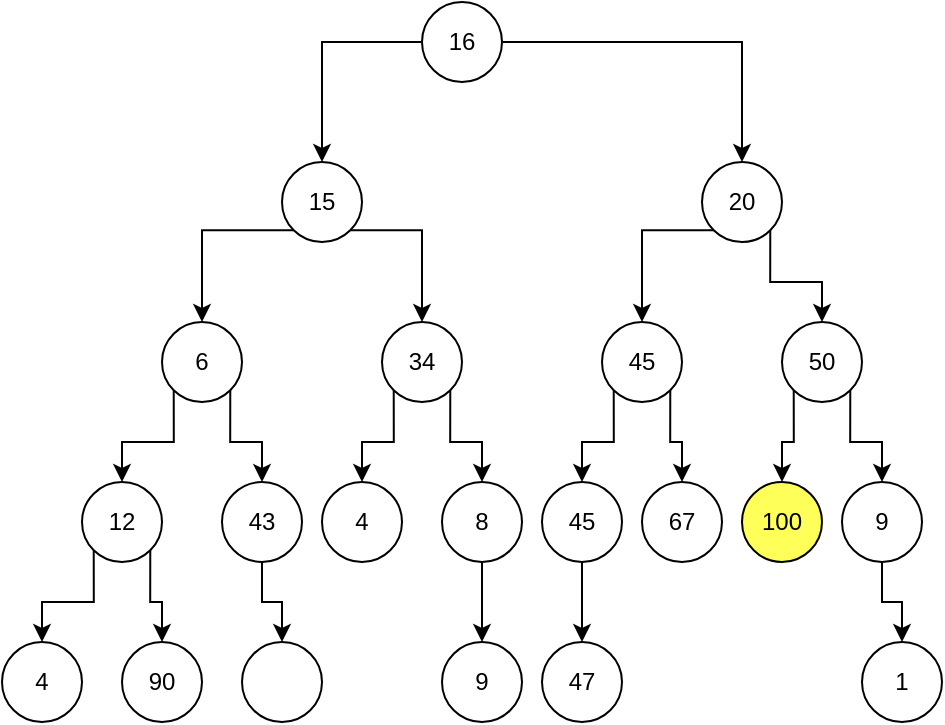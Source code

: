 <mxfile version="14.8.4" type="github">
  <diagram id="YciCKxVZb3v6-NB0ugSa" name="Page-1">
    <mxGraphModel dx="970" dy="657" grid="1" gridSize="10" guides="1" tooltips="1" connect="1" arrows="1" fold="1" page="1" pageScale="1" pageWidth="827" pageHeight="1169" math="0" shadow="0">
      <root>
        <mxCell id="0" />
        <mxCell id="1" parent="0" />
        <mxCell id="FQ3hhbGJM4jg0ycYMV95-85" style="edgeStyle=orthogonalEdgeStyle;rounded=0;orthogonalLoop=1;jettySize=auto;html=1;exitX=0;exitY=0.5;exitDx=0;exitDy=0;" parent="1" source="FQ3hhbGJM4jg0ycYMV95-64" target="FQ3hhbGJM4jg0ycYMV95-65" edge="1">
          <mxGeometry relative="1" as="geometry" />
        </mxCell>
        <mxCell id="FQ3hhbGJM4jg0ycYMV95-86" style="edgeStyle=orthogonalEdgeStyle;rounded=0;orthogonalLoop=1;jettySize=auto;html=1;exitX=1;exitY=0.5;exitDx=0;exitDy=0;" parent="1" source="FQ3hhbGJM4jg0ycYMV95-64" target="FQ3hhbGJM4jg0ycYMV95-66" edge="1">
          <mxGeometry relative="1" as="geometry" />
        </mxCell>
        <mxCell id="FQ3hhbGJM4jg0ycYMV95-64" value="16" style="ellipse;whiteSpace=wrap;html=1;aspect=fixed;" parent="1" vertex="1">
          <mxGeometry x="290" y="40" width="40" height="40" as="geometry" />
        </mxCell>
        <mxCell id="FQ3hhbGJM4jg0ycYMV95-87" style="edgeStyle=orthogonalEdgeStyle;rounded=0;orthogonalLoop=1;jettySize=auto;html=1;exitX=0;exitY=1;exitDx=0;exitDy=0;" parent="1" source="FQ3hhbGJM4jg0ycYMV95-65" target="FQ3hhbGJM4jg0ycYMV95-67" edge="1">
          <mxGeometry relative="1" as="geometry" />
        </mxCell>
        <mxCell id="FQ3hhbGJM4jg0ycYMV95-88" style="edgeStyle=orthogonalEdgeStyle;rounded=0;orthogonalLoop=1;jettySize=auto;html=1;exitX=1;exitY=1;exitDx=0;exitDy=0;" parent="1" source="FQ3hhbGJM4jg0ycYMV95-65" target="FQ3hhbGJM4jg0ycYMV95-68" edge="1">
          <mxGeometry relative="1" as="geometry" />
        </mxCell>
        <mxCell id="FQ3hhbGJM4jg0ycYMV95-65" value="15" style="ellipse;whiteSpace=wrap;html=1;aspect=fixed;" parent="1" vertex="1">
          <mxGeometry x="220" y="120" width="40" height="40" as="geometry" />
        </mxCell>
        <mxCell id="FQ3hhbGJM4jg0ycYMV95-89" style="edgeStyle=orthogonalEdgeStyle;rounded=0;orthogonalLoop=1;jettySize=auto;html=1;exitX=0;exitY=1;exitDx=0;exitDy=0;entryX=0.5;entryY=0;entryDx=0;entryDy=0;" parent="1" source="FQ3hhbGJM4jg0ycYMV95-66" target="FQ3hhbGJM4jg0ycYMV95-69" edge="1">
          <mxGeometry relative="1" as="geometry" />
        </mxCell>
        <mxCell id="FQ3hhbGJM4jg0ycYMV95-90" style="edgeStyle=orthogonalEdgeStyle;rounded=0;orthogonalLoop=1;jettySize=auto;html=1;exitX=1;exitY=1;exitDx=0;exitDy=0;" parent="1" source="FQ3hhbGJM4jg0ycYMV95-66" target="FQ3hhbGJM4jg0ycYMV95-70" edge="1">
          <mxGeometry relative="1" as="geometry" />
        </mxCell>
        <mxCell id="FQ3hhbGJM4jg0ycYMV95-66" value="20" style="ellipse;whiteSpace=wrap;html=1;aspect=fixed;" parent="1" vertex="1">
          <mxGeometry x="430" y="120" width="40" height="40" as="geometry" />
        </mxCell>
        <mxCell id="FQ3hhbGJM4jg0ycYMV95-98" style="edgeStyle=orthogonalEdgeStyle;rounded=0;orthogonalLoop=1;jettySize=auto;html=1;exitX=1;exitY=1;exitDx=0;exitDy=0;entryX=0.5;entryY=0;entryDx=0;entryDy=0;" parent="1" source="FQ3hhbGJM4jg0ycYMV95-67" target="FQ3hhbGJM4jg0ycYMV95-72" edge="1">
          <mxGeometry relative="1" as="geometry" />
        </mxCell>
        <mxCell id="FQ3hhbGJM4jg0ycYMV95-99" style="edgeStyle=orthogonalEdgeStyle;rounded=0;orthogonalLoop=1;jettySize=auto;html=1;exitX=0;exitY=1;exitDx=0;exitDy=0;" parent="1" source="FQ3hhbGJM4jg0ycYMV95-67" target="FQ3hhbGJM4jg0ycYMV95-71" edge="1">
          <mxGeometry relative="1" as="geometry" />
        </mxCell>
        <mxCell id="FQ3hhbGJM4jg0ycYMV95-67" value="6" style="ellipse;whiteSpace=wrap;html=1;aspect=fixed;" parent="1" vertex="1">
          <mxGeometry x="160" y="200" width="40" height="40" as="geometry" />
        </mxCell>
        <mxCell id="FQ3hhbGJM4jg0ycYMV95-96" style="edgeStyle=orthogonalEdgeStyle;rounded=0;orthogonalLoop=1;jettySize=auto;html=1;exitX=1;exitY=1;exitDx=0;exitDy=0;" parent="1" source="FQ3hhbGJM4jg0ycYMV95-68" target="FQ3hhbGJM4jg0ycYMV95-74" edge="1">
          <mxGeometry relative="1" as="geometry" />
        </mxCell>
        <mxCell id="FQ3hhbGJM4jg0ycYMV95-97" style="edgeStyle=orthogonalEdgeStyle;rounded=0;orthogonalLoop=1;jettySize=auto;html=1;exitX=0;exitY=1;exitDx=0;exitDy=0;" parent="1" source="FQ3hhbGJM4jg0ycYMV95-68" target="FQ3hhbGJM4jg0ycYMV95-73" edge="1">
          <mxGeometry relative="1" as="geometry" />
        </mxCell>
        <mxCell id="FQ3hhbGJM4jg0ycYMV95-68" value="34" style="ellipse;whiteSpace=wrap;html=1;aspect=fixed;" parent="1" vertex="1">
          <mxGeometry x="270" y="200" width="40" height="40" as="geometry" />
        </mxCell>
        <mxCell id="FQ3hhbGJM4jg0ycYMV95-91" style="edgeStyle=orthogonalEdgeStyle;rounded=0;orthogonalLoop=1;jettySize=auto;html=1;exitX=0;exitY=1;exitDx=0;exitDy=0;" parent="1" source="FQ3hhbGJM4jg0ycYMV95-69" target="FQ3hhbGJM4jg0ycYMV95-75" edge="1">
          <mxGeometry relative="1" as="geometry" />
        </mxCell>
        <mxCell id="FQ3hhbGJM4jg0ycYMV95-94" style="edgeStyle=orthogonalEdgeStyle;rounded=0;orthogonalLoop=1;jettySize=auto;html=1;exitX=1;exitY=1;exitDx=0;exitDy=0;" parent="1" source="FQ3hhbGJM4jg0ycYMV95-69" target="FQ3hhbGJM4jg0ycYMV95-77" edge="1">
          <mxGeometry relative="1" as="geometry" />
        </mxCell>
        <mxCell id="FQ3hhbGJM4jg0ycYMV95-69" value="45" style="ellipse;whiteSpace=wrap;html=1;aspect=fixed;" parent="1" vertex="1">
          <mxGeometry x="380" y="200" width="40" height="40" as="geometry" />
        </mxCell>
        <mxCell id="FQ3hhbGJM4jg0ycYMV95-95" style="edgeStyle=orthogonalEdgeStyle;rounded=0;orthogonalLoop=1;jettySize=auto;html=1;exitX=1;exitY=1;exitDx=0;exitDy=0;entryX=0.5;entryY=0;entryDx=0;entryDy=0;" parent="1" source="FQ3hhbGJM4jg0ycYMV95-70" target="FQ3hhbGJM4jg0ycYMV95-78" edge="1">
          <mxGeometry relative="1" as="geometry" />
        </mxCell>
        <mxCell id="3BYWEJpJRxP20QPMo5PA-1" style="edgeStyle=orthogonalEdgeStyle;rounded=0;orthogonalLoop=1;jettySize=auto;html=1;exitX=0;exitY=1;exitDx=0;exitDy=0;" edge="1" parent="1" source="FQ3hhbGJM4jg0ycYMV95-70" target="FQ3hhbGJM4jg0ycYMV95-76">
          <mxGeometry relative="1" as="geometry" />
        </mxCell>
        <mxCell id="FQ3hhbGJM4jg0ycYMV95-70" value="50" style="ellipse;whiteSpace=wrap;html=1;aspect=fixed;" parent="1" vertex="1">
          <mxGeometry x="470" y="200" width="40" height="40" as="geometry" />
        </mxCell>
        <mxCell id="FQ3hhbGJM4jg0ycYMV95-100" style="edgeStyle=orthogonalEdgeStyle;rounded=0;orthogonalLoop=1;jettySize=auto;html=1;exitX=0;exitY=1;exitDx=0;exitDy=0;entryX=0.5;entryY=0;entryDx=0;entryDy=0;" parent="1" source="FQ3hhbGJM4jg0ycYMV95-71" target="FQ3hhbGJM4jg0ycYMV95-79" edge="1">
          <mxGeometry relative="1" as="geometry" />
        </mxCell>
        <mxCell id="FQ3hhbGJM4jg0ycYMV95-101" style="edgeStyle=orthogonalEdgeStyle;rounded=0;orthogonalLoop=1;jettySize=auto;html=1;exitX=1;exitY=1;exitDx=0;exitDy=0;" parent="1" source="FQ3hhbGJM4jg0ycYMV95-71" target="FQ3hhbGJM4jg0ycYMV95-80" edge="1">
          <mxGeometry relative="1" as="geometry" />
        </mxCell>
        <mxCell id="FQ3hhbGJM4jg0ycYMV95-71" value="12" style="ellipse;whiteSpace=wrap;html=1;aspect=fixed;" parent="1" vertex="1">
          <mxGeometry x="120" y="280" width="40" height="40" as="geometry" />
        </mxCell>
        <mxCell id="FQ3hhbGJM4jg0ycYMV95-102" style="edgeStyle=orthogonalEdgeStyle;rounded=0;orthogonalLoop=1;jettySize=auto;html=1;exitX=0.5;exitY=1;exitDx=0;exitDy=0;" parent="1" source="FQ3hhbGJM4jg0ycYMV95-72" target="FQ3hhbGJM4jg0ycYMV95-81" edge="1">
          <mxGeometry relative="1" as="geometry" />
        </mxCell>
        <mxCell id="FQ3hhbGJM4jg0ycYMV95-72" value="43" style="ellipse;whiteSpace=wrap;html=1;aspect=fixed;" parent="1" vertex="1">
          <mxGeometry x="190" y="280" width="40" height="40" as="geometry" />
        </mxCell>
        <mxCell id="FQ3hhbGJM4jg0ycYMV95-73" value="4" style="ellipse;whiteSpace=wrap;html=1;aspect=fixed;" parent="1" vertex="1">
          <mxGeometry x="240" y="280" width="40" height="40" as="geometry" />
        </mxCell>
        <mxCell id="FQ3hhbGJM4jg0ycYMV95-104" style="edgeStyle=orthogonalEdgeStyle;rounded=0;orthogonalLoop=1;jettySize=auto;html=1;exitX=0.5;exitY=1;exitDx=0;exitDy=0;entryX=0.5;entryY=0;entryDx=0;entryDy=0;" parent="1" source="FQ3hhbGJM4jg0ycYMV95-74" target="FQ3hhbGJM4jg0ycYMV95-82" edge="1">
          <mxGeometry relative="1" as="geometry" />
        </mxCell>
        <mxCell id="FQ3hhbGJM4jg0ycYMV95-74" value="8" style="ellipse;whiteSpace=wrap;html=1;aspect=fixed;" parent="1" vertex="1">
          <mxGeometry x="300" y="280" width="40" height="40" as="geometry" />
        </mxCell>
        <mxCell id="FQ3hhbGJM4jg0ycYMV95-105" style="edgeStyle=orthogonalEdgeStyle;rounded=0;orthogonalLoop=1;jettySize=auto;html=1;exitX=0.5;exitY=1;exitDx=0;exitDy=0;" parent="1" source="FQ3hhbGJM4jg0ycYMV95-75" target="FQ3hhbGJM4jg0ycYMV95-83" edge="1">
          <mxGeometry relative="1" as="geometry" />
        </mxCell>
        <mxCell id="FQ3hhbGJM4jg0ycYMV95-75" value="45" style="ellipse;whiteSpace=wrap;html=1;aspect=fixed;" parent="1" vertex="1">
          <mxGeometry x="350" y="280" width="40" height="40" as="geometry" />
        </mxCell>
        <mxCell id="FQ3hhbGJM4jg0ycYMV95-76" value="100" style="ellipse;whiteSpace=wrap;html=1;aspect=fixed;fillColor=#FFFF59;" parent="1" vertex="1">
          <mxGeometry x="450" y="280" width="40" height="40" as="geometry" />
        </mxCell>
        <mxCell id="FQ3hhbGJM4jg0ycYMV95-77" value="67" style="ellipse;whiteSpace=wrap;html=1;aspect=fixed;" parent="1" vertex="1">
          <mxGeometry x="400" y="280" width="40" height="40" as="geometry" />
        </mxCell>
        <mxCell id="FQ3hhbGJM4jg0ycYMV95-106" style="edgeStyle=orthogonalEdgeStyle;rounded=0;orthogonalLoop=1;jettySize=auto;html=1;exitX=0.5;exitY=1;exitDx=0;exitDy=0;" parent="1" source="FQ3hhbGJM4jg0ycYMV95-78" target="FQ3hhbGJM4jg0ycYMV95-84" edge="1">
          <mxGeometry relative="1" as="geometry" />
        </mxCell>
        <mxCell id="FQ3hhbGJM4jg0ycYMV95-78" value="9" style="ellipse;whiteSpace=wrap;html=1;aspect=fixed;" parent="1" vertex="1">
          <mxGeometry x="500" y="280" width="40" height="40" as="geometry" />
        </mxCell>
        <mxCell id="FQ3hhbGJM4jg0ycYMV95-79" value="4" style="ellipse;whiteSpace=wrap;html=1;aspect=fixed;" parent="1" vertex="1">
          <mxGeometry x="80" y="360" width="40" height="40" as="geometry" />
        </mxCell>
        <mxCell id="FQ3hhbGJM4jg0ycYMV95-80" value="90" style="ellipse;whiteSpace=wrap;html=1;aspect=fixed;" parent="1" vertex="1">
          <mxGeometry x="140" y="360" width="40" height="40" as="geometry" />
        </mxCell>
        <mxCell id="FQ3hhbGJM4jg0ycYMV95-81" value="" style="ellipse;whiteSpace=wrap;html=1;aspect=fixed;" parent="1" vertex="1">
          <mxGeometry x="200" y="360" width="40" height="40" as="geometry" />
        </mxCell>
        <mxCell id="FQ3hhbGJM4jg0ycYMV95-82" value="9" style="ellipse;whiteSpace=wrap;html=1;aspect=fixed;" parent="1" vertex="1">
          <mxGeometry x="300" y="360" width="40" height="40" as="geometry" />
        </mxCell>
        <mxCell id="FQ3hhbGJM4jg0ycYMV95-83" value="47" style="ellipse;whiteSpace=wrap;html=1;aspect=fixed;" parent="1" vertex="1">
          <mxGeometry x="350" y="360" width="40" height="40" as="geometry" />
        </mxCell>
        <mxCell id="FQ3hhbGJM4jg0ycYMV95-84" value="1" style="ellipse;whiteSpace=wrap;html=1;aspect=fixed;" parent="1" vertex="1">
          <mxGeometry x="510" y="360" width="40" height="40" as="geometry" />
        </mxCell>
      </root>
    </mxGraphModel>
  </diagram>
</mxfile>
